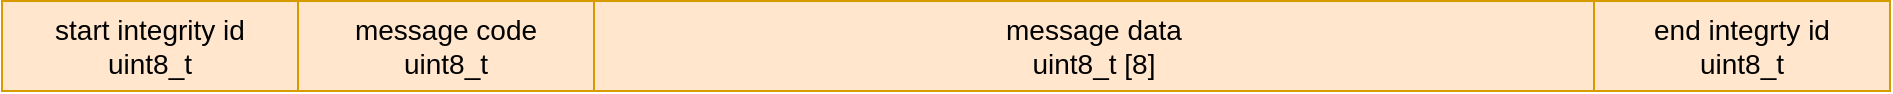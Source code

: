 <mxfile scale="3" border="0">
    <diagram id="LzTGRrPrDBO6Tm46XuKC" name="Page-1">
        <mxGraphModel dx="2634" dy="2339" grid="0" gridSize="10" guides="1" tooltips="1" connect="1" arrows="1" fold="1" page="0" pageScale="1" pageWidth="1600" pageHeight="1200" math="0" shadow="0">
            <root>
                <mxCell id="0"/>
                <mxCell id="1" parent="0"/>
                <mxCell id="405" value="start integrity id&lt;div&gt;uint8_t&lt;/div&gt;" style="text;html=1;align=center;verticalAlign=middle;whiteSpace=wrap;rounded=0;strokeColor=#d79b00;fontSize=14;fillColor=#ffe6cc;" parent="1" vertex="1">
                    <mxGeometry x="-903" y="-816.5" width="148" height="45" as="geometry"/>
                </mxCell>
                <mxCell id="410" value="&lt;span style=&quot;color: rgb(0, 0, 0);&quot;&gt;end integrty id&lt;/span&gt;&lt;div&gt;uint8_t&lt;/div&gt;" style="text;html=1;align=center;verticalAlign=middle;whiteSpace=wrap;rounded=0;strokeColor=#d79b00;fontSize=14;fillColor=#ffe6cc;" parent="1" vertex="1">
                    <mxGeometry x="-107" y="-816.5" width="148" height="45" as="geometry"/>
                </mxCell>
                <mxCell id="411" value="&lt;span style=&quot;color: rgb(0, 0, 0);&quot;&gt;message code&lt;/span&gt;&lt;div&gt;uint8_t&lt;/div&gt;" style="text;html=1;align=center;verticalAlign=middle;whiteSpace=wrap;rounded=0;strokeColor=#d79b00;fontSize=14;fillColor=#ffe6cc;" parent="1" vertex="1">
                    <mxGeometry x="-755" y="-816.5" width="148" height="45" as="geometry"/>
                </mxCell>
                <mxCell id="412" value="&lt;span style=&quot;color: rgb(0, 0, 0);&quot;&gt;message data&lt;/span&gt;&lt;div&gt;uint8_t [8]&lt;/div&gt;" style="text;html=1;align=center;verticalAlign=middle;whiteSpace=wrap;rounded=0;strokeColor=#d79b00;fontSize=14;fillColor=#ffe6cc;" parent="1" vertex="1">
                    <mxGeometry x="-607" y="-816.5" width="500" height="45" as="geometry"/>
                </mxCell>
            </root>
        </mxGraphModel>
    </diagram>
</mxfile>